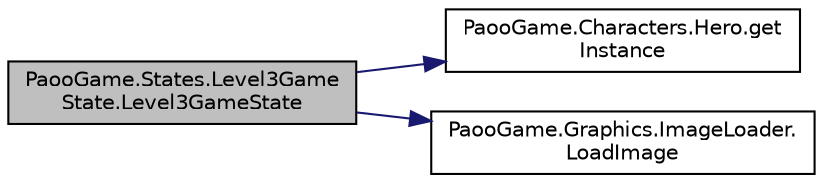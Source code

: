 digraph "PaooGame.States.Level3GameState.Level3GameState"
{
 // INTERACTIVE_SVG=YES
 // LATEX_PDF_SIZE
  edge [fontname="Helvetica",fontsize="10",labelfontname="Helvetica",labelfontsize="10"];
  node [fontname="Helvetica",fontsize="10",shape=record];
  rankdir="LR";
  Node1 [label="PaooGame.States.Level3Game\lState.Level3GameState",height=0.2,width=0.4,color="black", fillcolor="grey75", style="filled", fontcolor="black",tooltip="Constructorul clasei."];
  Node1 -> Node2 [color="midnightblue",fontsize="10",style="solid",fontname="Helvetica"];
  Node2 [label="PaooGame.Characters.Hero.get\lInstance",height=0.2,width=0.4,color="black", fillcolor="white", style="filled",URL="$class_paoo_game_1_1_characters_1_1_hero.html#ab880bfe6e137a32b6f2538431d9d68bd",tooltip="Pentru a avea mereu aceiasi pisica intre nivele se va folosi SINGLETON."];
  Node1 -> Node3 [color="midnightblue",fontsize="10",style="solid",fontname="Helvetica"];
  Node3 [label="PaooGame.Graphics.ImageLoader.\lLoadImage",height=0.2,width=0.4,color="black", fillcolor="white", style="filled",URL="$class_paoo_game_1_1_graphics_1_1_image_loader.html#ad8e5eef7d6b1abd58e96ab0d12ec8b85",tooltip=" "];
}
